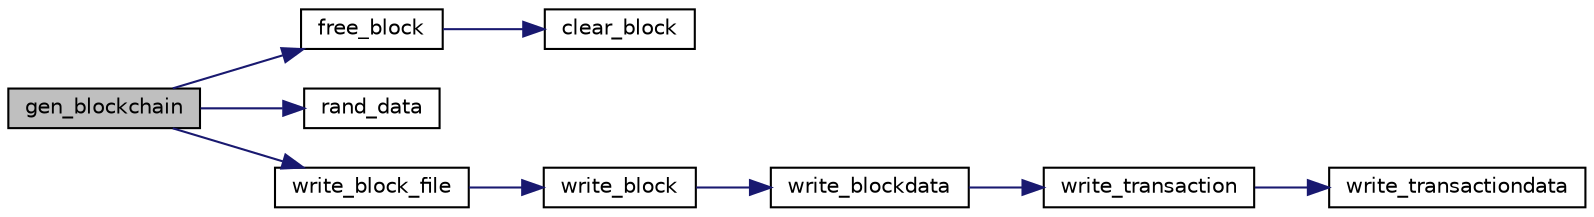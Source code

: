 digraph "gen_blockchain"
{
 // LATEX_PDF_SIZE
  edge [fontname="Helvetica",fontsize="10",labelfontname="Helvetica",labelfontsize="10"];
  node [fontname="Helvetica",fontsize="10",shape=record];
  rankdir="LR";
  Node1 [label="gen_blockchain",height=0.2,width=0.4,color="black", fillcolor="grey75", style="filled", fontcolor="black",tooltip=" "];
  Node1 -> Node2 [color="midnightblue",fontsize="10",style="solid",fontname="Helvetica"];
  Node2 [label="free_block",height=0.2,width=0.4,color="black", fillcolor="white", style="filled",URL="$block_8h.html#a3eb417f7cce88e8ec69d6974cd25e49f",tooltip="Free a block struct."];
  Node2 -> Node3 [color="midnightblue",fontsize="10",style="solid",fontname="Helvetica"];
  Node3 [label="clear_block",height=0.2,width=0.4,color="black", fillcolor="white", style="filled",URL="$block_8c.html#a3beaf10afd57aec50225774ba2a21680",tooltip=" "];
  Node1 -> Node4 [color="midnightblue",fontsize="10",style="solid",fontname="Helvetica"];
  Node4 [label="rand_data",height=0.2,width=0.4,color="black", fillcolor="white", style="filled",URL="$_g_e_n__blockchain__files_8c.html#ad441200db6b070e2d05e8d79d3d6c1ff",tooltip=" "];
  Node1 -> Node5 [color="midnightblue",fontsize="10",style="solid",fontname="Helvetica"];
  Node5 [label="write_block_file",height=0.2,width=0.4,color="black", fillcolor="white", style="filled",URL="$block_8h.html#a31943025b7c5be568f87a90fcdcaf8c2",tooltip="Writes a block struct in a file."];
  Node5 -> Node6 [color="midnightblue",fontsize="10",style="solid",fontname="Helvetica"];
  Node6 [label="write_block",height=0.2,width=0.4,color="black", fillcolor="white", style="filled",URL="$block_8c.html#a58b3466ce733938859f0651b2a756e95",tooltip="Writes a block in a file."];
  Node6 -> Node7 [color="midnightblue",fontsize="10",style="solid",fontname="Helvetica"];
  Node7 [label="write_blockdata",height=0.2,width=0.4,color="black", fillcolor="white", style="filled",URL="$block_8c.html#a0e5ff1f119568fb8566981cf7da11d7f",tooltip="Writes blockdata in a file."];
  Node7 -> Node8 [color="midnightblue",fontsize="10",style="solid",fontname="Helvetica"];
  Node8 [label="write_transaction",height=0.2,width=0.4,color="black", fillcolor="white", style="filled",URL="$transaction_8h.html#a5bff0131aa50faf1cd0236e0b44169eb",tooltip=" "];
  Node8 -> Node9 [color="midnightblue",fontsize="10",style="solid",fontname="Helvetica"];
  Node9 [label="write_transactiondata",height=0.2,width=0.4,color="black", fillcolor="white", style="filled",URL="$transaction_8c.html#a0bd00440f3c97bf7dace6c4e26ea17be",tooltip=" "];
}
